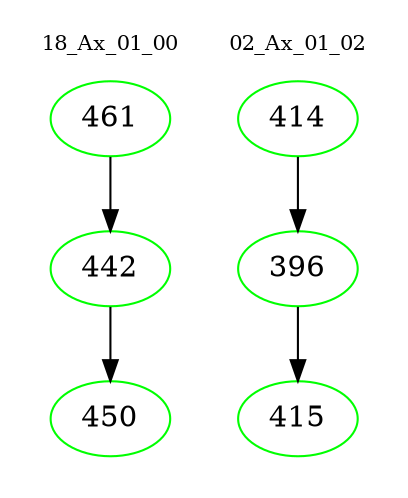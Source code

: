digraph{
subgraph cluster_0 {
color = white
label = "18_Ax_01_00";
fontsize=10;
T0_461 [label="461", color="green"]
T0_461 -> T0_442 [color="black"]
T0_442 [label="442", color="green"]
T0_442 -> T0_450 [color="black"]
T0_450 [label="450", color="green"]
}
subgraph cluster_1 {
color = white
label = "02_Ax_01_02";
fontsize=10;
T1_414 [label="414", color="green"]
T1_414 -> T1_396 [color="black"]
T1_396 [label="396", color="green"]
T1_396 -> T1_415 [color="black"]
T1_415 [label="415", color="green"]
}
}
